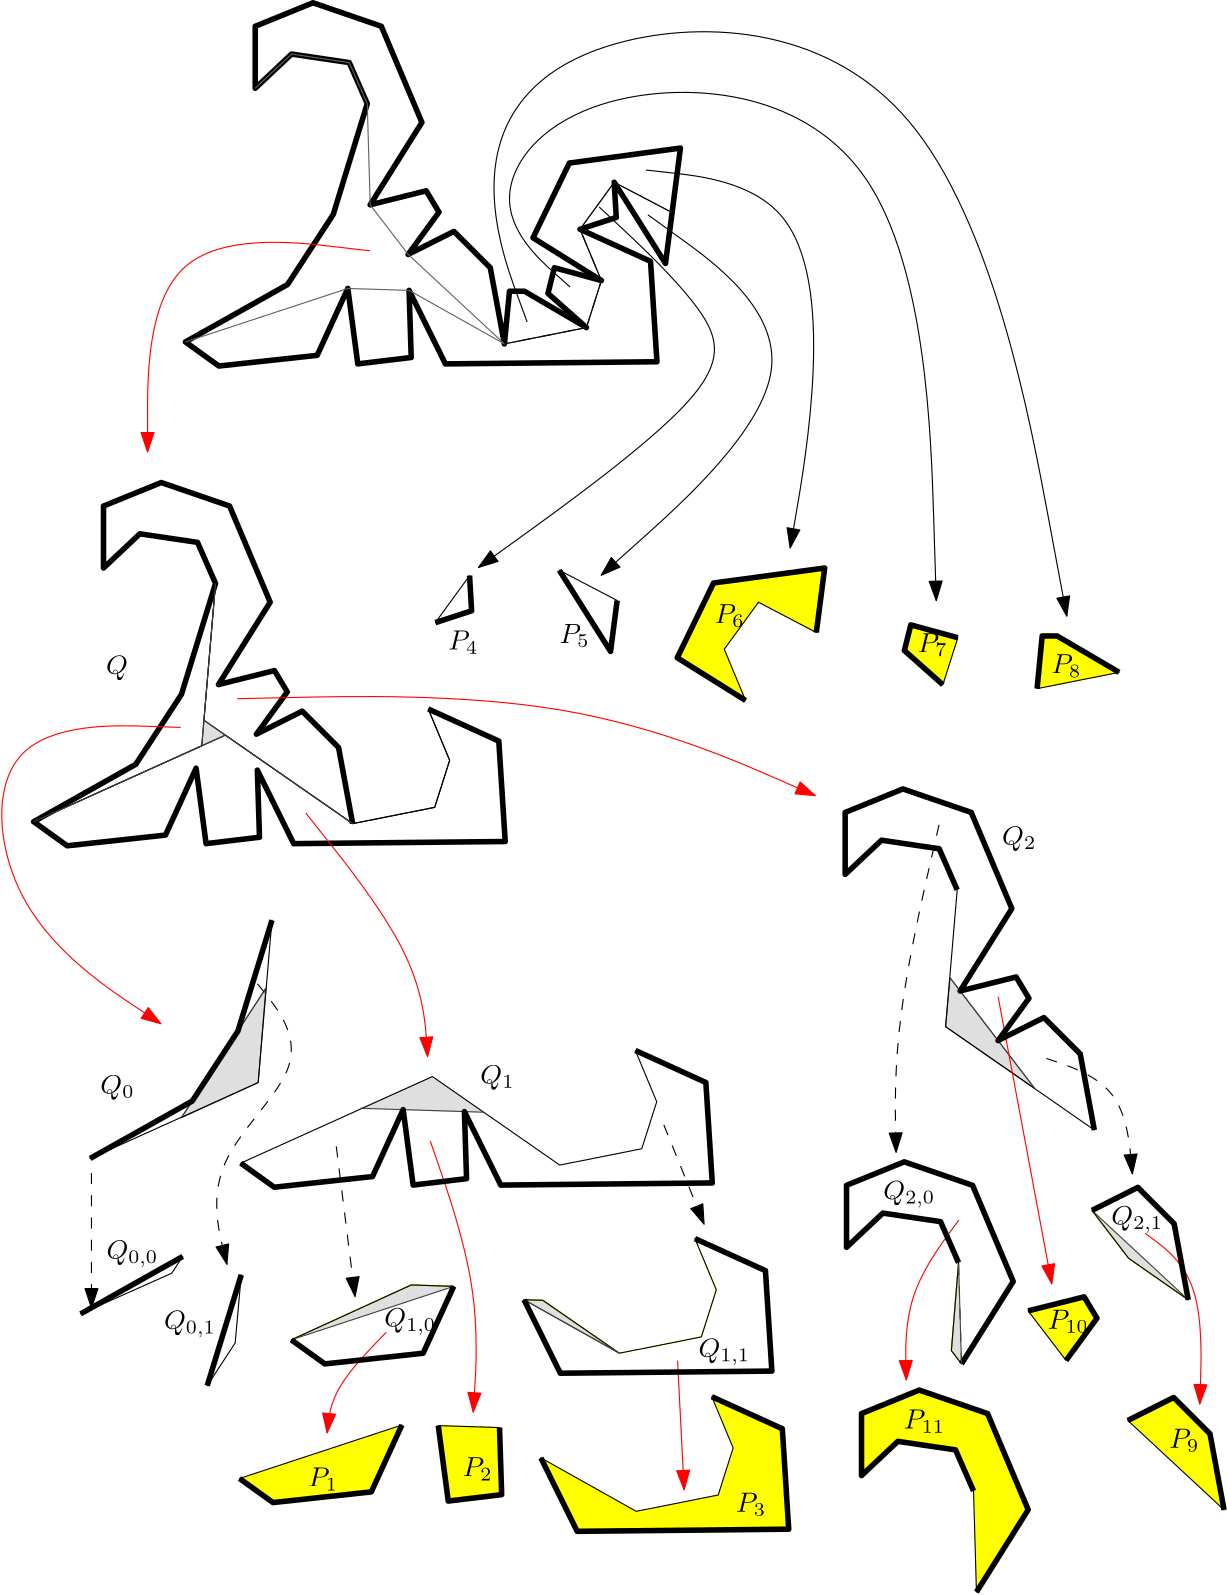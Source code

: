 <?xml version="1.0"?>
<!DOCTYPE ipe SYSTEM "ipe.dtd">
<ipe version="70010" creator="Ipe 7.0.10">
<info created="D:20081119112458" modified="D:20110906141003"/>
<ipestyle name="ipe6">
<symbol name="mark/circle(sx)" transformations="translations">
<path fill="sym-stroke">
0.6 0 0 0.6 0 0 e
0.4 0 0 0.4 0 0 e
</path>
</symbol>
<symbol name="mark/disk(sx)" transformations="translations">
<path fill="sym-stroke">
0.6 0 0 0.6 0 0 e
</path>
</symbol>
<symbol name="mark/fdisk(sfx)" transformations="translations">
<group>
<path fill="sym-stroke" fillrule="eofill">
0.6 0 0 0.6 0 0 e
0.4 0 0 0.4 0 0 e
</path>
<path fill="sym-fill">
0.4 0 0 0.4 0 0 e
</path>
</group>
</symbol>
<symbol name="mark/box(sx)" transformations="translations">
<path fill="sym-stroke" fillrule="eofill">
-0.6 -0.6 m
0.6 -0.6 l
0.6 0.6 l
-0.6 0.6 l
h
-0.4 -0.4 m
0.4 -0.4 l
0.4 0.4 l
-0.4 0.4 l
h
</path>
</symbol>
<symbol name="mark/square(sx)" transformations="translations">
<path fill="sym-stroke">
-0.6 -0.6 m
0.6 -0.6 l
0.6 0.6 l
-0.6 0.6 l
h
</path>
</symbol>
<symbol name="mark/fsquare(sfx)" transformations="translations">
<group>
<path fill="sym-stroke" fillrule="eofill">
-0.6 -0.6 m
0.6 -0.6 l
0.6 0.6 l
-0.6 0.6 l
0 -0.4 m
0.4 -0.4 l
0.4 0.4 l
-0.4 0.4 l
h
</path>
<path fill="sym-fill">
-0.4 -0.4 m
0.4 -0.4 l
0.4 0.4 l
-0.4 0.4 l
h
</path>
</group>
</symbol>
<symbol name="mark/cross(sx)" transformations="translations">
<group>
<path fill="sym-stroke">
-0.43 -0.57 m
0.57 0.43 l
0.43 0.57 l
-0.57 -0.43 l
h
</path>
<path fill="sym-stroke">
-0.43 0.57 m
0.57 -0.43 l
0.43 -0.57 l
-0.57 0.43 l
h
</path>
</group>
</symbol>
<pen name="heavier" value="0.8"/>
<pen name="fat" value="1.2"/>
<pen name="ultrafat" value="2"/>
<symbolsize name="large" value="5"/>
<symbolsize name="small" value="2"/>
<symbolsize name="tiny" value="1.1"/>
<arrowsize name="large" value="10"/>
<arrowsize name="small" value="5"/>
<arrowsize name="tiny" value="3"/>
<color name="red" value="1 0 0"/>
<color name="green" value="0 1 0"/>
<color name="blue" value="0 0 1"/>
<color name="yellow" value="1 1 0"/>
<color name="gray1" value="0.125"/>
<color name="gray2" value="0.25"/>
<color name="gray3" value="0.375"/>
<color name="gray4" value="0.5"/>
<color name="gray5" value="0.625"/>
<color name="gray6" value="0.75"/>
<color name="gray7" value="0.875"/>
<dashstyle name="dashed" value="[4] 0"/>
<dashstyle name="dotted" value="[1 3] 0"/>
<dashstyle name="dash dotted" value="[4 2 1 2] 0"/>
<dashstyle name="dash dot dotted" value="[4 2 1 2 1 2] 0"/>
<textsize name="large" value="\large"/>
<textsize name="Large" value="\Large"/>
<textsize name="LARGE" value="\LARGE"/>
<textsize name="huge" value="\huge"/>
<textsize name="Huge" value="\Huge"/>
<textsize name="small" value="\small"/>
<textsize name="footnote" value="\footnotesize"/>
<textsize name="tiny" value="\tiny"/>
<textstyle name="center" begin="\begin{center}" end="\end{center}"/>
<textstyle name="itemize" begin="\begin{itemize}" end="\end{itemize}"/>
<textstyle name="item" begin="\begin{itemize}\item{}" end="\end{itemize}"/>
</ipestyle>
<page>
<layer name="alpha"/>
<view layers="alpha" active="alpha"/>
<path layer="alpha" matrix="1 0 0 1 19.518 -99.751" stroke="gray2" fill="gray7">
126.983 475.119 m
96.5347 428.473 l
124.216 441.164 l
h
</path>
<path matrix="1.85031 0 0 1.85031 -326.43 -257.793" stroke="gray2">
239.14 316.982 m
255.596 342.192 l
</path>
<path matrix="1 0 0 1 -17.1651 22.4744" stroke="gray2" fill="gray7">
461.059 272.911 m
474.236 255.677 l
495.721 240.7 l
h
</path>
<path matrix="1 0 0 1 -127.046 -118.779" stroke="gray7" fill="gray7">
251.241 590.614 m
250.462 581.428 l
258.947 585.258 l
h
</path>
<path matrix="1 0 0 1 -17.1651 22.4744" stroke="gray2" fill="gray7">
414.079 217.666 m
413.028 254.079 l
410.442 222.419 l
h
</path>
<path matrix="1 0 0 1 -25.3861 -17.8895" stroke="gray2" fill="gray7">
264.811 281.117 m
299.123 261.86 l
271.562 280.904 l
h
</path>
<path matrix="1 0 0 1 -25.3861 -17.8895" stroke="gray2" fill="gray7">
181.042 266.685 m
239.514 285.942 l
224.192 286.43 l
h
</path>
<path matrix="1 0 0 1 -94.0478 -115.856" stroke="yellow" fill="yellow">
388.635 610.187 m
413.25 594.803 l
405.558 613.264 l
417.866 630.187 l
438.702 619.279 l
441.712 642.495 l
401.712 637.111 l
h
</path>
<path matrix="1 0 0 1 116.552 -123.868" stroke="yellow" fill="yellow">
309.416 626.04 m
307.578 607.088 l
337.109 612.964 l
314.801 626.04 l
h
</path>
<path matrix="1 0 0 1 105.001 -213.582" stroke="black">
319.129 696.803 m
320.968 715.755 l
326.352 715.755 l
348.66 702.678 l
h
</path>
<path matrix="1 0 0 1 22.8611 -117.184" stroke="yellow" fill="yellow">
355.812 623.348 m
353.504 614.117 l
367.35 601.809 l
372.735 618.732 l
h
</path>
<path matrix="1 0 0 1 2.35379 -77.2761" stroke="yellow" fill="yellow">
418.554 336.499 m
432.209 318.642 l
443.326 333.844 l
438.71 341.536 l
h
</path>
<path matrix="1 0 0 1 2.35379 -77.2761" stroke="yellow">
441.54 372.662 m
454.717 355.427 l
476.202 340.45 l
471.118 367.864 l
458.041 380.941 l
h
</path>
<path matrix="1 0 0 1 2.35379 -77.2761" stroke="yellow">
353.178 359.377 m
353.178 381.685 l
373.947 390.146 l
398.562 381.685 l
413.178 347.069 l
394.56 317.416 l
390.923 322.169 l
393.509 353.829 l
387.024 368.608 l
366.255 371.685 l
h
</path>
<path matrix="1 0 0 1 -5.8672 -117.64" stroke="yellow">
258.366 354.409 m
334.52 355.178 l
332.212 391.332 l
306.828 402.87 l
314.52 384.409 l
309.135 367.486 l
279.604 361.61 l
252.043 380.655 l
245.292 380.867 l
h
</path>
<path matrix="1 0 0 1 -5.8672 -117.64" stroke="yellow" fill="yellow">
214.424 335.545 m
218.018 308.386 l
237.249 310.694 l
236.482 334.845 l
h
</path>
<path matrix="1 0 0 1 -5.8672 -117.64" stroke="yellow">
161.523 366.435 m
173.588 357.764 l
208.973 361.61 l
219.995 385.692 l
204.672 386.18 l
h
</path>
<path matrix="1 0 0 1 2.35379 -77.2761" stroke="gray2" fill="gray7">
390.434 456.412 m
388.841 438.807 l
420.903 416.567 l
h
</path>
<path matrix="1 0 0 1 -5.8672 -117.64" stroke="gray7" fill="gray7">
186.462 449.786 m
230.593 448.386 l
212.313 461.203 l
h
</path>
<path matrix="1 0 0 1 41.5513 -218.053" stroke="black">
348.66 702.678 m
334.814 714.986 l
337.121 724.217 l
354.045 719.601 l
h
</path>
<path matrix="1 0 0 1 -34.8419 -240.654" stroke="black">
354.045 719.601 m
346.352 738.063 l
358.66 754.986 l
379.497 744.077 l
382.506 767.293 l
342.506 761.909 l
329.429 734.986 l
h
</path>
<path matrix="1 0 0 1 -106.543 -229.135" stroke="black">
358.66 754.986 m
377.121 725.755 l
379.497 744.077 l
h
</path>
<path matrix="1 0 0 1 -138.836 -231.073" stroke="black">
346.352 738.063 m
359.394 742.319 l
358.66 754.986 l
h
</path>
<path matrix="1 0 0 1 -66.8418 -385.101" stroke="black">
204.287 697.503 m
216.352 688.832 l
251.737 692.678 l
262.758 716.76 l
266.352 689.601 l
285.583 691.909 l
284.816 716.06 l
297.891 689.601 l
374.045 690.37 l
371.737 726.524 l
346.352 738.063 l
354.045 719.601 l
348.66 702.678 l
319.129 696.803 l
273.287 728.664 l
h
</path>
<path matrix="1 0 0 1 125.613 -372.489" stroke="black">
265.582 734.02 m
319.129 696.803 l
314.045 724.217 l
300.968 737.293 l
284.466 729.015 l
295.583 744.217 l
290.968 751.909 l
270.811 746.871 l
289.429 776.524 l
274.814 811.14 l
250.198 819.601 l
229.429 811.14 l
229.429 788.832 l
242.506 801.14 l
263.275 798.063 l
269.761 783.284 l
h
</path>
<path matrix="1 0 0 1 -84.854 311.705" stroke="black" pen="ultrafat">
375.211 324.577 m
380.596 366.115 l
340.596 360.731 l
327.519 333.808 l
352.134 318.423 l
335.211 323.038 l
332.903 313.808 l
346.75 301.5 l
324.442 314.577 l
319.057 314.577 l
317.219 295.625 l
312.134 323.038 l
299.057 336.115 l
282.556 327.836 l
293.673 343.038 l
289.057 350.731 l
268.901 345.693 l
287.519 375.346 l
272.903 409.962 l
248.288 418.423 l
227.519 409.962 l
227.519 387.654 l
240.596 399.962 l
261.365 396.885 l
267.85 382.106 l
255.596 342.192 l
239.14 316.982 l
202.377 296.325 l
214.442 287.654 l
249.826 291.5 l
260.848 315.582 l
264.442 288.423 l
283.673 290.731 l
282.906 314.882 l
295.98 288.423 l
372.134 289.192 l
369.826 325.346 l
344.442 336.885 l
357.483 341.141 l
356.75 353.808 l
h
</path>
<path matrix="1 0 0 1 -86.7649 -89.4734" stroke="black" dash="dashed">
204.287 697.503 m
216.352 688.832 l
251.737 692.678 l
262.758 716.76 l
266.352 689.601 l
285.583 691.909 l
284.816 716.06 l
297.891 689.601 l
374.045 690.37 l
371.737 726.524 l
346.352 738.063 l
354.045 719.601 l
348.66 702.678 l
319.129 696.803 l
314.045 724.217 l
300.968 737.293 l
284.466 729.015 l
295.583 744.217 l
290.968 751.909 l
270.811 746.871 l
289.429 776.524 l
274.814 811.14 l
250.198 819.601 l
229.429 811.14 l
229.429 788.832 l
242.506 801.14 l
263.275 798.063 l
269.761 783.284 l
257.506 743.37 l
241.05 718.161 l
h
</path>
<path matrix="2.00068 0 0 2.00068 -341.279 -299.233" stroke="gray2">
260.848 315.582 m
282.906 314.882 l
</path>
<path matrix="2.23136 0 0 2.23136 -207.227 -392.23" stroke="gray2">
268.901 345.693 m
282.556 327.836 l
</path>
<path matrix="1 0 0 1 6.43171 -163.869" stroke="black">
110.126 442.669 m
73.3629 422.012 l
106.198 436.651 l
h
</path>
<path matrix="1 0 0 1 -1.1984 -235.609" stroke="black">
138.837 507.793 m
126.582 467.879 l
136.647 483.297 l
h
</path>
<path matrix="1 0 0 1 12.3436 -181.245" stroke="black">
186.462 449.786 m
143.312 430.041 l
155.378 421.37 l
190.762 425.216 l
201.784 449.298 l
h
</path>
<path matrix="1 0 0 1 6.7731 -231.393" stroke="black">
201.784 449.298 m
205.378 422.139 l
224.608 424.447 l
223.842 448.598 l
h
</path>
<path matrix="1 0 0 1 15.5828 -185.37" stroke="black">
223.842 448.598 m
236.916 422.139 l
313.07 422.909 l
310.762 459.063 l
285.378 470.601 l
293.07 452.139 l
287.685 435.216 l
258.154 429.341 l
230.593 448.386 l
h
</path>
<path matrix="1 0 0 1 36.168 -138.416" stroke="black">
407.726 433.802 m
420.903 416.567 l
442.388 401.59 l
437.304 429.004 l
424.227 442.081 l
h
</path>
<path matrix="1 0 0 1 26.8373 -192.437" stroke="black">
394.071 451.659 m
407.726 433.802 l
418.842 449.004 l
414.227 456.696 l
h
</path>
<path matrix="1 0 0 1 2.84289 -211.519" stroke="black">
390.434 456.412 m
394.071 451.659 l
412.688 481.312 l
398.073 515.927 l
373.458 524.389 l
352.688 515.927 l
352.688 493.62 l
365.765 505.927 l
386.535 502.85 l
393.02 488.072 l
h
</path>
<path matrix="1 0 0 1 2.35379 -77.2761" stroke="black" dash="dashed" arrow="normal/normal">
386.482 511.461 m
370.051 439.936
371.017 393.541 s
</path>
<path matrix="1 0 0 1 2.35379 -77.2761" stroke="red" arrow="normal/normal">
407.747 449.601 m
427.078 346.18 s
</path>
<path matrix="1 0 0 1 2.35379 -77.2761" stroke="black" dash="dashed" arrow="normal/normal">
425.145 427.371 m
453.175 417.705
456.075 385.808 s
</path>
<path matrix="1 0 0 1 -5.8672 -117.64" stroke="black" dash="dashed" arrow="normal/normal">
295.626 443.802 m
310.124 408.039 s
</path>
<path matrix="1 0 0 1 -5.8672 -117.64" stroke="red" arrow="normal/normal">
211.535 438.003 m
229.9 384.842
227 340.38 s
</path>
<path matrix="1 0 0 1 -5.8672 -117.64" stroke="black" dash="dashed" arrow="normal/normal">
177.705 436.07 m
184.471 381.942 s
</path>
<path matrix="1 0 0 1 -5.8672 -117.64" stroke="black" dash="dashed" arrow="normal/normal">
89.5782 426.492 m
89.5782 377.878 s
</path>
<path matrix="1 0 0 1 -44.0479 -67.8098" stroke="black" fill="yellow">
181.042 266.685 m
193.108 258.014 l
228.492 261.86 l
239.514 285.942 l
h
</path>
<path matrix="1 0 0 1 -19.321 -74.808" stroke="black" fill="yellow">
264.811 281.117 m
277.885 254.658 l
354.039 255.428 l
351.731 291.582 l
326.347 303.12 l
334.039 284.659 l
328.654 267.736 l
299.123 261.86 l
h
</path>
<path matrix="1 0 0 1 -11.7721 -59.6956" stroke="black" fill="yellow">
372.697 281.935 m
372.697 259.627 l
385.773 271.934 l
406.543 268.857 l
413.028 254.079 l
414.079 217.666 l
432.697 247.319 l
418.081 281.934 l
393.466 290.396 l
h
</path>
<path matrix="1 0 0 1 -4.26891 -53.1532" stroke="black" fill="yellow">
461.059 272.912 m
495.721 240.7 l
490.637 268.113 l
477.56 281.191 l
h
</path>
<path matrix="1 0 0 1 -25.3861 -17.8895" stroke="red" arrow="normal/normal">
215.229 269.422 m
195.517 248.922
193.94 233.153 s
</path>
<path matrix="1 0 0 1 -25.3861 -17.8895" stroke="red" arrow="normal/normal">
320.094 259.172 m
322.46 212.653 s
</path>
<path matrix="1 0 0 1 -17.1651 22.4744" stroke="red" arrow="normal/normal">
413.133 269.422 m
393.421 242.614
394.21 211.864 s
</path>
<path matrix="1 0 0 1 -17.1651 22.4744" stroke="red" arrow="normal/normal">
480.152 264.691 m
501.441 248.922
499.864 203.191 s
</path>
<text matrix="1 0 0 1 -125.685 -267.725" transformations="translations" pos="212.599 605.076" stroke="black" type="label" valign="baseline">$Q_0$</text>
<text matrix="1 0 0 1 -26.2979 -25.184" transformations="translations" pos="249.983 366.182" stroke="black" type="label" valign="baseline">$Q_1$</text>
<text matrix="1 0 0 1 -27.195 38.8869" transformations="translations" pos="438.727 388.065" stroke="black" type="label" valign="baseline">$Q_2$</text>
<text matrix="1 0 0 1 -25.3861 -17.8895" transformations="translations" pos="187.068 213.91" stroke="black" type="label" valign="baseline">$P_1$</text>
<text matrix="1 0 0 1 -25.3861 -17.8895" transformations="translations" pos="242.689 217.557" stroke="black" type="label" valign="baseline">$P_2$</text>
<text matrix="1 0 0 1 32.0578 -16.9777" transformations="translations" pos="283.72 203.88" stroke="black" type="label" valign="baseline">$P_3$</text>
<text matrix="1 0 0 1 -232.968 25.3163" transformations="translations" pos="445.11 471.952" stroke="black" type="label" valign="baseline">$P_4$</text>
<text matrix="1 0 0 1 -237.597 44.1136" transformations="translations" pos="489.789 455.539" stroke="black" type="label" valign="baseline">$P_5$</text>
<text matrix="1 0 0 1 -83.3544 23.903" transformations="translations" pos="391.313 482.893" stroke="black" type="label" valign="baseline">$P_6$</text>
<text matrix="1 0 0 1 37.2017 26.2221" transformations="translations" pos="343.899 470.128" stroke="black" type="label" valign="baseline">$P_7$</text>
<text matrix="1 0 0 1 131.805 16.8031" transformations="translations" pos="297.397 471.952" stroke="black" type="label" valign="baseline">$P_8$</text>
<text matrix="1 0 0 1 -17.1651 22.4744" transformations="translations" pos="488.877 187.468" stroke="black" type="label" valign="baseline">$P_9$</text>
<text matrix="1 0 0 1 -22.636 24.298" transformations="translations" pos="450.581 228.499" stroke="black" type="label" valign="baseline">$P_{10}$</text>
<text matrix="1 0 0 1 -18.7837 25.7116" transformations="translations" pos="394.961 191.115" stroke="black" type="label" valign="baseline">$P_{11}$</text>
<text matrix="1 0 0 1 -8.73527 23.8233" transformations="translations" pos="97.8153 254.05" stroke="black" type="label" valign="baseline">$Q_{0,0}$</text>
<text matrix="1 0 0 1 11.9971 -1.4774" transformations="translations" pos="97.8153 254.05" stroke="black" type="label" valign="baseline">$Q_{0,1}$</text>
<text matrix="1 0 0 1 91.3219 -0.5656" transformations="translations" pos="97.8153 254.05" stroke="black" type="label" valign="baseline">$Q_{1,0}$</text>
<text matrix="1 0 0 1 204.384 -11.507" transformations="translations" pos="97.8153 254.05" stroke="black" type="label" valign="baseline">$Q_{1,1}$</text>
<text matrix="1 0 0 1 270.959 45.269" transformations="translations" pos="97.8153 254.05" stroke="black" type="label" valign="baseline">$Q_{2,0}$</text>
<text matrix="1 0 0 1 353.02 36.1512" transformations="translations" pos="97.8153 254.05" stroke="black" type="label" valign="baseline">$Q_{2,1}$</text>
<path matrix="1 0 0 1 -121.069 -383.42" stroke="black">
269.761 783.284 m
264.803 724.833 l
204.287 697.503 l
241.05 718.161 l
257.506 743.37 l
h
</path>
<path matrix="1 0 0 1 -25.3861 -17.8895" stroke="gray2">
264.811 281.117 m
299.123 261.86 l
</path>
<path stroke="black" pen="ultrafat">
83.218 314.083 m
119.981 334.741 l
136.437 359.95 l
148.692 399.864 l
</path>
<path matrix="1 0 0 1 -25.3861 -17.8895" stroke="black" pen="ultrafat">
162.831 330.291 m
174.896 321.62 l
210.281 325.466 l
221.302 349.548 l
224.896 322.389 l
244.127 324.697 l
243.36 348.848 l
256.435 322.389 l
332.589 323.158 l
330.281 359.312 l
304.896 370.851 l
</path>
<path matrix="1 0 0 1 -25.3861 -17.8895" stroke="black" pen="ultrafat">
181.042 266.685 m
193.108 258.014 l
228.492 261.86 l
239.514 285.942 l
</path>
<path matrix="1 0 0 1 -25.3861 -17.8895" stroke="black" pen="ultrafat">
162.38 216.765 m
174.446 208.094 l
209.83 211.94 l
220.852 236.022 l
</path>
<path matrix="1 0 0 1 -25.3861 -17.8895" stroke="black" pen="ultrafat">
233.943 235.794 m
237.537 208.636 l
256.767 210.943 l
256.001 235.094 l
</path>
<path matrix="1 0 0 1 -25.3861 -17.8895" stroke="black" pen="ultrafat">
270.876 224.198 m
283.95 197.739 l
360.104 198.51 l
357.796 234.663 l
332.412 246.202 l
</path>
<path stroke="black" pen="ultrafat">
116.558 278.8 m
79.7946 258.143 l
</path>
<path matrix="1 0 0 1 -25.3861 -17.8895" stroke="black" pen="ultrafat">
163.025 290.073 m
150.77 250.16 l
</path>
<path matrix="1 0 0 1 -17.1651 22.4744" stroke="black" pen="ultrafat">
412.539 388.321 m
406.053 403.1 l
385.284 406.177 l
372.207 393.869 l
372.207 416.177 l
392.976 424.638 l
417.592 416.177 l
432.207 381.561 l
413.589 351.908 l
433.746 356.946 l
438.361 349.254 l
427.244 334.052 l
443.746 342.33 l
456.823 329.254 l
461.907 301.84 l
</path>
<path matrix="1 0 0 1 -17.1651 22.4744" stroke="black" pen="ultrafat">
461.059 272.911 m
477.56 281.19 l
490.637 268.113 l
495.721 240.7 l
</path>
<path matrix="1 0 0 1 -17.1651 22.4744" stroke="black" pen="ultrafat">
473.955 197.284 m
490.456 205.563 l
503.533 192.485 l
508.617 165.072 l
</path>
<path matrix="1 0 0 1 -17.1651 22.4744" stroke="black" pen="ultrafat">
413.028 254.079 m
406.543 268.857 l
385.774 271.935 l
372.697 259.627 l
372.696 281.934 l
393.466 290.396 l
418.081 281.934 l
432.696 247.319 l
414.079 217.666 l
</path>
<path matrix="1 0 0 1 -17.1651 22.4744" stroke="black" pen="ultrafat">
419.472 135.496 m
438.09 165.149 l
423.474 199.764 l
398.859 208.226 l
378.09 199.765 l
378.09 177.457 l
391.166 189.764 l
411.936 186.687 l
418.421 171.909 l
</path>
<path matrix="1 0 0 1 -25.3861 -17.8895" stroke="black" pen="ultrafat">
264.811 281.117 m
277.885 254.658 l
354.039 255.428 l
351.731 291.582 l
326.347 303.12 l
</path>
<path matrix="1 0 0 1 130.893 19.5385" stroke="black" pen="ultrafat">
293.237 463.682 m
295.075 482.634 l
300.46 482.634 l
322.768 469.558 l
</path>
<path matrix="1 0 0 1 37.2017 26.2221" stroke="black" pen="ultrafat">
353.01 458.403 m
339.163 470.711 l
341.471 479.942 l
358.394 475.326 l
</path>
<path matrix="1 0 0 1 -79.7072 27.5502" stroke="black" pen="ultrafat">
398.91 451.397 m
374.294 466.781 l
387.371 493.705 l
427.371 499.089 l
424.362 475.873 l
</path>
<path matrix="1 0 0 1 -230.232 39.9052" stroke="black" pen="ultrafat">
437.748 467.085 m
450.79 471.341 l
450.056 484.008 l
</path>
<path matrix="1 0 0 1 -223.92 34.9956" stroke="black" pen="ultrafat">
476.037 490.854 m
494.498 461.624 l
496.874 479.946 l
</path>
<path matrix="1 0 0 1 -17.1651 22.4744" stroke="black" pen="ultrafat">
438.073 236.748 m
458.229 241.786 l
462.845 234.094 l
451.728 218.891 l
</path>
<path matrix="1 0 0 1 -141.386 -262.185" stroke="black">
269.761 783.284 m
264.803 724.833 l
204.287 697.503 l
241.05 718.161 l
257.506 743.37 l
h
</path>
<path matrix="1 0 0 1 -141.386 -262.185" stroke="black">
204.287 697.503 m
216.352 688.832 l
251.737 692.678 l
262.758 716.76 l
266.352 689.601 l
285.583 691.909 l
284.816 716.06 l
297.891 689.601 l
374.045 690.37 l
371.737 726.524 l
346.352 738.063 l
354.045 719.601 l
348.66 702.678 l
319.129 696.803 l
273.287 728.664 l
h
</path>
<path matrix="1 0 0 1 -141.386 -262.185" stroke="black">
265.582 734.02 m
319.129 696.803 l
314.045 724.217 l
300.968 737.293 l
284.466 729.015 l
295.583 744.217 l
290.968 751.909 l
270.811 746.871 l
289.429 776.524 l
274.814 811.14 l
250.198 819.601 l
229.429 811.14 l
229.429 788.832 l
242.506 801.14 l
263.275 798.063 l
269.761 783.284 l
h
</path>
<path matrix="1 0 0 1 -13.3572 -47.7602" stroke="black">
246.016 475.945 m
243.708 512.099 l
218.323 523.638 l
226.016 505.176 l
220.631 488.253 l
191.1 482.378 l
186.016 509.792 l
172.939 522.868 l
156.437 514.59 l
167.554 529.792 l
162.939 537.484 l
142.782 532.446 l
161.4 562.099 l
146.785 596.715 l
122.169 605.176 l
101.4 596.715 l
101.4 574.407 l
114.477 586.715 l
135.246 583.638 l
141.732 568.859 l
129.477 528.945 l
113.021 503.736 l
76.258 483.078 l
88.323 474.407 l
123.708 478.253 l
134.729 502.335 l
138.323 475.176 l
157.554 477.484 l
156.787 501.635 l
169.862 475.176 l
246.016 475.945 l
h
</path>
<path matrix="1 0 0 1 -13.3572 -47.7602" stroke="black" pen="ultrafat">
218.323 523.638 m
243.708 512.099 l
246.016 475.945 l
169.862 475.176 l
156.787 501.635 l
157.554 477.484 l
138.323 475.176 l
134.729 502.335 l
123.708 478.253 l
88.323 474.407 l
76.258 483.078 l
113.021 503.736 l
129.477 528.945 l
141.732 568.859 l
135.246 583.638 l
114.477 586.715 l
101.4 574.407 l
101.4 596.715 l
122.169 605.176 l
146.785 596.715 l
161.4 562.099 l
142.782 532.446 l
162.939 537.484 l
167.554 529.792 l
156.437 514.59 l
172.939 522.868 l
186.016 509.792 l
191.1 482.378 l
</path>
<path matrix="1 0 0 1 -13.3572 -47.7602" stroke="gray2">
76.258 483.078 m
145.258 514.239 l
</path>
<path matrix="1 0 0 1 -13.3572 -47.7602" stroke="gray2">
141.732 568.859 m
136.774 510.408 l
</path>
<path matrix="1 0 0 1 -13.3572 -47.7602" stroke="gray2">
137.553 519.595 m
191.1 482.378 l
</path>
<path stroke="red" arrow="normal/normal">
115.812 469.261 m
45.8769 471.632
51.8036 400.511
108.7 362.581 s
</path>
<path stroke="red" arrow="normal/normal">
160.855 438.442 m
202.342 386.287
204.713 350.727 s
</path>
<path stroke="red" arrow="normal/normal">
184.029 640.837 m
103.901 650.083
103.901 568.414 s
</path>
<path stroke="black" arrow="normal/normal">
266.502 656.586 m
307.883 618.01
313.494 592.06
223.017 526.832 s
</path>
<path stroke="black" arrow="normal/normal">
284.036 653.78 m
354.875 602.58
267.203 524.027 s
</path>
<path stroke="black" arrow="normal/normal">
283.335 669.912 m
340.146 663.6
346.458 598.372
335.236 533.846 s
</path>
<path stroke="black" arrow="normal/normal">
255.981 627.83 m
222.315 657.989
260.189 704.98
382.228 694.46
387.839 514.909 s
</path>
<path stroke="black" arrow="normal/normal">
240.551 615.205 m
220.211 670.613
252.474 723.918
394.853 723.216
434.831 509.298 s
</path>
<text matrix="1 0 0 1 22.7243 -3.09877" transformations="translations" pos="66.203 491.524" stroke="black" type="label" valign="baseline">$Q$</text>
<path stroke="red" arrow="normal/normal">
136.183 479.594 m
258.379 482.279
344.318 444.681 s
</path>
<path stroke="black" dash="dashed" arrow="normal/normal">
143.483 376.97 m
165.483 348.97
123.483 312.97
132.483 275.97 s
</path>
<path stroke="gray2" dash="dashed">
396.914 240.14 m
395.863 276.553 l
</path>
<path stroke="gray3">
142.664 699.359 m
155.742 711.667 l
176.51 708.59 l
182.996 693.811 l
184.046 657.398 l
197.702 639.541 l
232.365 607.33 l
261.895 613.205 l
267.281 630.128 l
259.588 648.59 l
271.896 665.513 l
292.733 654.604 l
</path>
<path stroke="gray3">
117.523 608.03 m
175.994 627.287 l
198.051 626.587 l
232.365 607.33 l
</path>
<path stroke="black">
232.365 607.33 m
261.896 613.205 l
267.28 630.128 l
259.587 648.59 l
271.896 665.513 l
292.733 654.604 l
</path>
</page>
</ipe>
